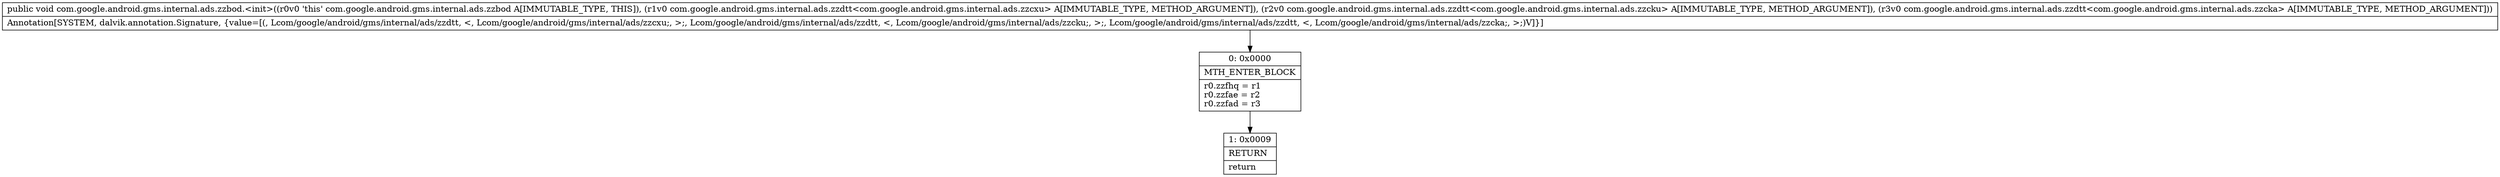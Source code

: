 digraph "CFG forcom.google.android.gms.internal.ads.zzbod.\<init\>(Lcom\/google\/android\/gms\/internal\/ads\/zzdtt;Lcom\/google\/android\/gms\/internal\/ads\/zzdtt;Lcom\/google\/android\/gms\/internal\/ads\/zzdtt;)V" {
Node_0 [shape=record,label="{0\:\ 0x0000|MTH_ENTER_BLOCK\l|r0.zzfhq = r1\lr0.zzfae = r2\lr0.zzfad = r3\l}"];
Node_1 [shape=record,label="{1\:\ 0x0009|RETURN\l|return\l}"];
MethodNode[shape=record,label="{public void com.google.android.gms.internal.ads.zzbod.\<init\>((r0v0 'this' com.google.android.gms.internal.ads.zzbod A[IMMUTABLE_TYPE, THIS]), (r1v0 com.google.android.gms.internal.ads.zzdtt\<com.google.android.gms.internal.ads.zzcxu\> A[IMMUTABLE_TYPE, METHOD_ARGUMENT]), (r2v0 com.google.android.gms.internal.ads.zzdtt\<com.google.android.gms.internal.ads.zzcku\> A[IMMUTABLE_TYPE, METHOD_ARGUMENT]), (r3v0 com.google.android.gms.internal.ads.zzdtt\<com.google.android.gms.internal.ads.zzcka\> A[IMMUTABLE_TYPE, METHOD_ARGUMENT]))  | Annotation[SYSTEM, dalvik.annotation.Signature, \{value=[(, Lcom\/google\/android\/gms\/internal\/ads\/zzdtt, \<, Lcom\/google\/android\/gms\/internal\/ads\/zzcxu;, \>;, Lcom\/google\/android\/gms\/internal\/ads\/zzdtt, \<, Lcom\/google\/android\/gms\/internal\/ads\/zzcku;, \>;, Lcom\/google\/android\/gms\/internal\/ads\/zzdtt, \<, Lcom\/google\/android\/gms\/internal\/ads\/zzcka;, \>;)V]\}]\l}"];
MethodNode -> Node_0;
Node_0 -> Node_1;
}


